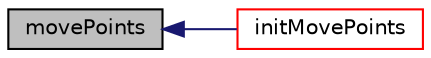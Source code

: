 digraph "movePoints"
{
  bgcolor="transparent";
  edge [fontname="Helvetica",fontsize="10",labelfontname="Helvetica",labelfontsize="10"];
  node [fontname="Helvetica",fontsize="10",shape=record];
  rankdir="LR";
  Node307 [label="movePoints",height=0.2,width=0.4,color="black", fillcolor="grey75", style="filled", fontcolor="black"];
  Node307 -> Node308 [dir="back",color="midnightblue",fontsize="10",style="solid",fontname="Helvetica"];
  Node308 [label="initMovePoints",height=0.2,width=0.4,color="red",URL="$a26057.html#a1744dcf0048e4ff7b664f3503e64085d",tooltip="Initialise the patches for moving points. "];
}
